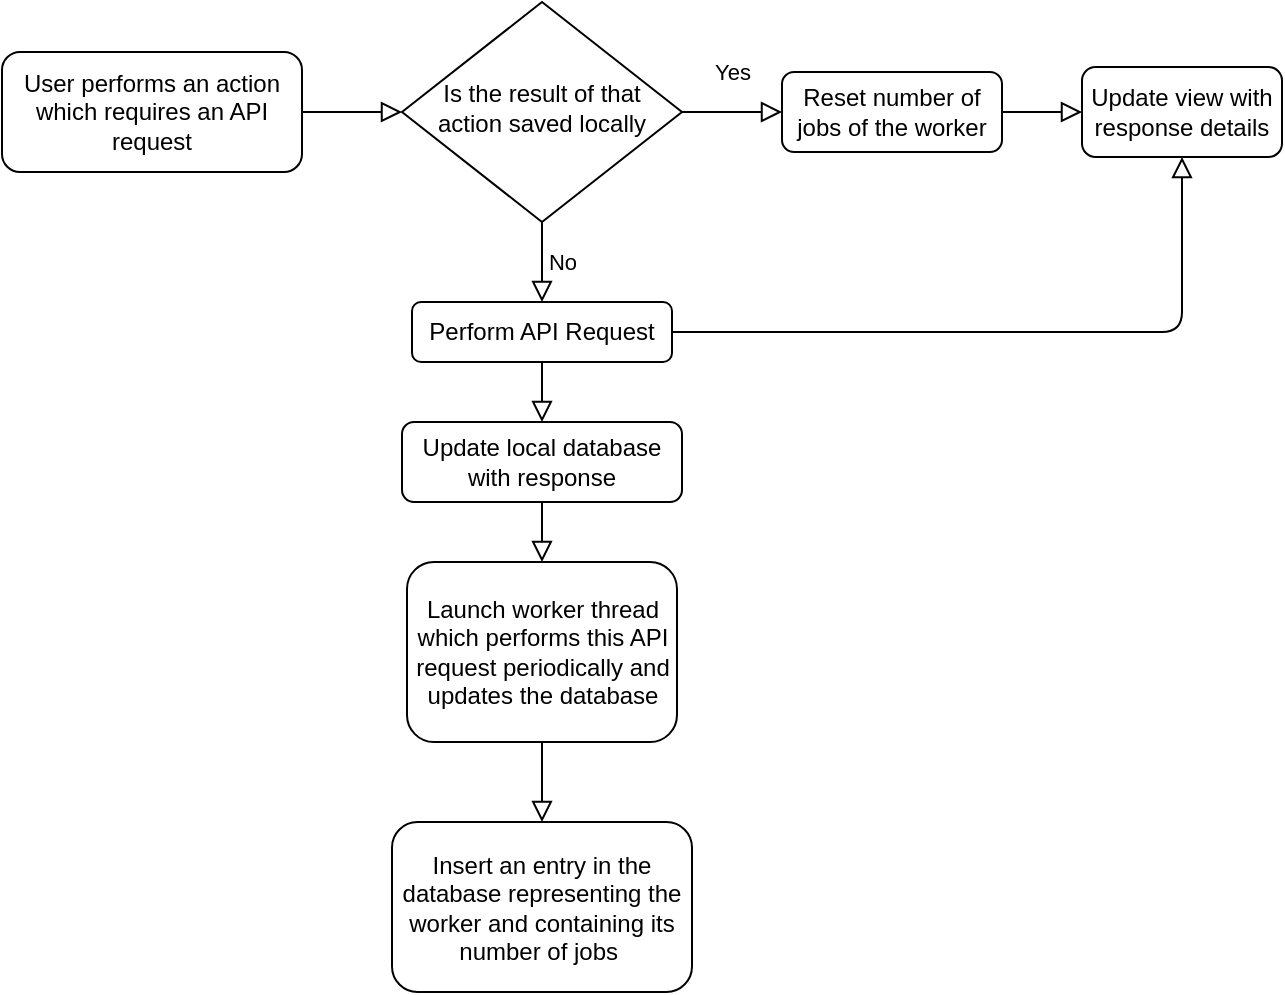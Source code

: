 <mxfile version="12.9.9" type="device"><diagram id="C5RBs43oDa-KdzZeNtuy" name="Page-1"><mxGraphModel dx="1102" dy="565" grid="1" gridSize="10" guides="1" tooltips="1" connect="1" arrows="1" fold="1" page="1" pageScale="1" pageWidth="827" pageHeight="1169" math="0" shadow="0"><root><mxCell id="WIyWlLk6GJQsqaUBKTNV-0"/><mxCell id="WIyWlLk6GJQsqaUBKTNV-1" parent="WIyWlLk6GJQsqaUBKTNV-0"/><mxCell id="WIyWlLk6GJQsqaUBKTNV-2" value="" style="rounded=0;html=1;jettySize=auto;orthogonalLoop=1;fontSize=11;endArrow=block;endFill=0;endSize=8;strokeWidth=1;shadow=0;labelBackgroundColor=none;edgeStyle=orthogonalEdgeStyle;" parent="WIyWlLk6GJQsqaUBKTNV-1" source="WIyWlLk6GJQsqaUBKTNV-3" target="WIyWlLk6GJQsqaUBKTNV-6" edge="1"><mxGeometry relative="1" as="geometry"/></mxCell><mxCell id="WIyWlLk6GJQsqaUBKTNV-3" value="User performs an action which requires an API request" style="rounded=1;whiteSpace=wrap;html=1;fontSize=12;glass=0;strokeWidth=1;shadow=0;" parent="WIyWlLk6GJQsqaUBKTNV-1" vertex="1"><mxGeometry x="40" y="75" width="150" height="60" as="geometry"/></mxCell><mxCell id="WIyWlLk6GJQsqaUBKTNV-4" value="Yes" style="rounded=0;html=1;jettySize=auto;orthogonalLoop=1;fontSize=11;endArrow=block;endFill=0;endSize=8;strokeWidth=1;shadow=0;labelBackgroundColor=none;edgeStyle=orthogonalEdgeStyle;entryX=0;entryY=0.5;entryDx=0;entryDy=0;" parent="WIyWlLk6GJQsqaUBKTNV-1" source="WIyWlLk6GJQsqaUBKTNV-6" target="WTVyNtqQ5soYpMwEWFsz-0" edge="1"><mxGeometry y="20" relative="1" as="geometry"><mxPoint as="offset"/><mxPoint x="460" y="105" as="targetPoint"/></mxGeometry></mxCell><mxCell id="WIyWlLk6GJQsqaUBKTNV-5" value="No" style="edgeStyle=orthogonalEdgeStyle;rounded=0;html=1;jettySize=auto;orthogonalLoop=1;fontSize=11;endArrow=block;endFill=0;endSize=8;strokeWidth=1;shadow=0;labelBackgroundColor=none;" parent="WIyWlLk6GJQsqaUBKTNV-1" source="WIyWlLk6GJQsqaUBKTNV-6" target="WIyWlLk6GJQsqaUBKTNV-7" edge="1"><mxGeometry y="10" relative="1" as="geometry"><mxPoint as="offset"/></mxGeometry></mxCell><mxCell id="WIyWlLk6GJQsqaUBKTNV-6" value="Is the result of that action saved locally" style="rhombus;whiteSpace=wrap;html=1;shadow=0;fontFamily=Helvetica;fontSize=12;align=center;strokeWidth=1;spacing=6;spacingTop=-4;" parent="WIyWlLk6GJQsqaUBKTNV-1" vertex="1"><mxGeometry x="240" y="50" width="140" height="110" as="geometry"/></mxCell><mxCell id="WIyWlLk6GJQsqaUBKTNV-7" value="Perform API Request" style="rounded=1;whiteSpace=wrap;html=1;fontSize=12;glass=0;strokeWidth=1;shadow=0;" parent="WIyWlLk6GJQsqaUBKTNV-1" vertex="1"><mxGeometry x="245" y="200" width="130" height="30" as="geometry"/></mxCell><mxCell id="yfIm0bl5aIV3XOlbsKdR-4" value="Update view with response details" style="rounded=1;whiteSpace=wrap;html=1;" parent="WIyWlLk6GJQsqaUBKTNV-1" vertex="1"><mxGeometry x="580" y="82.5" width="100" height="45" as="geometry"/></mxCell><mxCell id="yfIm0bl5aIV3XOlbsKdR-6" value="" style="endArrow=block;html=1;exitX=1;exitY=0.5;exitDx=0;exitDy=0;strokeColor=#000000;endFill=0;rounded=1;endSize=8;entryX=0.5;entryY=1;entryDx=0;entryDy=0;" parent="WIyWlLk6GJQsqaUBKTNV-1" source="WIyWlLk6GJQsqaUBKTNV-7" target="yfIm0bl5aIV3XOlbsKdR-4" edge="1"><mxGeometry width="50" height="50" relative="1" as="geometry"><mxPoint x="590" y="115" as="sourcePoint"/><mxPoint x="690" y="115" as="targetPoint"/><Array as="points"><mxPoint x="630" y="215"/></Array></mxGeometry></mxCell><mxCell id="yfIm0bl5aIV3XOlbsKdR-7" value="Update local database&lt;br&gt;with response" style="rounded=1;whiteSpace=wrap;html=1;fontSize=12;glass=0;strokeWidth=1;shadow=0;" parent="WIyWlLk6GJQsqaUBKTNV-1" vertex="1"><mxGeometry x="240" y="260" width="140" height="40" as="geometry"/></mxCell><mxCell id="yfIm0bl5aIV3XOlbsKdR-8" value="Launch worker thread which performs this API request periodically and updates the database" style="rounded=1;whiteSpace=wrap;html=1;" parent="WIyWlLk6GJQsqaUBKTNV-1" vertex="1"><mxGeometry x="242.5" y="330" width="135" height="90" as="geometry"/></mxCell><mxCell id="yfIm0bl5aIV3XOlbsKdR-9" value="" style="rounded=0;html=1;jettySize=auto;orthogonalLoop=1;fontSize=11;endArrow=block;endFill=0;endSize=8;strokeWidth=1;shadow=0;labelBackgroundColor=none;edgeStyle=orthogonalEdgeStyle;entryX=0.5;entryY=0;entryDx=0;entryDy=0;exitX=0.5;exitY=1;exitDx=0;exitDy=0;" parent="WIyWlLk6GJQsqaUBKTNV-1" source="WIyWlLk6GJQsqaUBKTNV-7" target="yfIm0bl5aIV3XOlbsKdR-7" edge="1"><mxGeometry relative="1" as="geometry"><mxPoint x="200" y="115" as="sourcePoint"/><mxPoint x="250" y="115" as="targetPoint"/></mxGeometry></mxCell><mxCell id="yfIm0bl5aIV3XOlbsKdR-10" value="" style="rounded=0;html=1;jettySize=auto;orthogonalLoop=1;fontSize=11;endArrow=block;endFill=0;endSize=8;strokeWidth=1;shadow=0;labelBackgroundColor=none;edgeStyle=orthogonalEdgeStyle;exitX=0.5;exitY=1;exitDx=0;exitDy=0;entryX=0.5;entryY=0;entryDx=0;entryDy=0;" parent="WIyWlLk6GJQsqaUBKTNV-1" source="yfIm0bl5aIV3XOlbsKdR-7" target="yfIm0bl5aIV3XOlbsKdR-8" edge="1"><mxGeometry relative="1" as="geometry"><mxPoint x="210" y="125" as="sourcePoint"/><mxPoint x="260" y="125" as="targetPoint"/></mxGeometry></mxCell><mxCell id="yfIm0bl5aIV3XOlbsKdR-13" value="" style="rounded=0;html=1;jettySize=auto;orthogonalLoop=1;fontSize=11;endArrow=block;endFill=0;endSize=8;strokeWidth=1;shadow=0;labelBackgroundColor=none;edgeStyle=orthogonalEdgeStyle;exitX=0.5;exitY=1;exitDx=0;exitDy=0;" parent="WIyWlLk6GJQsqaUBKTNV-1" source="yfIm0bl5aIV3XOlbsKdR-8" target="yfIm0bl5aIV3XOlbsKdR-14" edge="1"><mxGeometry relative="1" as="geometry"><mxPoint x="220" y="135" as="sourcePoint"/><mxPoint x="270" y="135" as="targetPoint"/></mxGeometry></mxCell><mxCell id="yfIm0bl5aIV3XOlbsKdR-14" value="Insert an entry in the database representing the worker and containing its number of jobs&amp;nbsp;" style="rounded=1;whiteSpace=wrap;html=1;" parent="WIyWlLk6GJQsqaUBKTNV-1" vertex="1"><mxGeometry x="235" y="460" width="150" height="85" as="geometry"/></mxCell><mxCell id="WTVyNtqQ5soYpMwEWFsz-0" value="Reset number of jobs of the worker" style="rounded=1;whiteSpace=wrap;html=1;" vertex="1" parent="WIyWlLk6GJQsqaUBKTNV-1"><mxGeometry x="430" y="85" width="110" height="40" as="geometry"/></mxCell><mxCell id="WTVyNtqQ5soYpMwEWFsz-3" value="" style="endArrow=block;html=1;exitX=1;exitY=0.5;exitDx=0;exitDy=0;strokeColor=#000000;endFill=0;rounded=1;endSize=8;entryX=0;entryY=0.5;entryDx=0;entryDy=0;" edge="1" parent="WIyWlLk6GJQsqaUBKTNV-1" source="WTVyNtqQ5soYpMwEWFsz-0" target="yfIm0bl5aIV3XOlbsKdR-4"><mxGeometry width="50" height="50" relative="1" as="geometry"><mxPoint x="385" y="225" as="sourcePoint"/><mxPoint x="510" y="137.5" as="targetPoint"/><Array as="points"/></mxGeometry></mxCell></root></mxGraphModel></diagram></mxfile>
